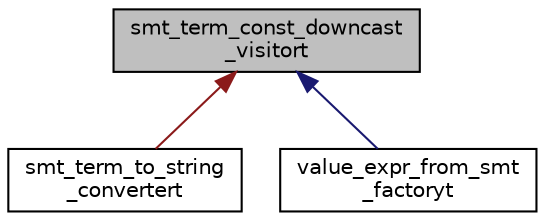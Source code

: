 digraph "smt_term_const_downcast_visitort"
{
 // LATEX_PDF_SIZE
  bgcolor="transparent";
  edge [fontname="Helvetica",fontsize="10",labelfontname="Helvetica",labelfontsize="10"];
  node [fontname="Helvetica",fontsize="10",shape=record];
  Node1 [label="smt_term_const_downcast\l_visitort",height=0.2,width=0.4,color="black", fillcolor="grey75", style="filled", fontcolor="black",tooltip=" "];
  Node1 -> Node2 [dir="back",color="firebrick4",fontsize="10",style="solid",fontname="Helvetica"];
  Node2 [label="smt_term_to_string\l_convertert",height=0.2,width=0.4,color="black",URL="$classsmt__term__to__string__convertert.html",tooltip=" "];
  Node1 -> Node3 [dir="back",color="midnightblue",fontsize="10",style="solid",fontname="Helvetica"];
  Node3 [label="value_expr_from_smt\l_factoryt",height=0.2,width=0.4,color="black",URL="$classvalue__expr__from__smt__factoryt.html",tooltip=" "];
}
